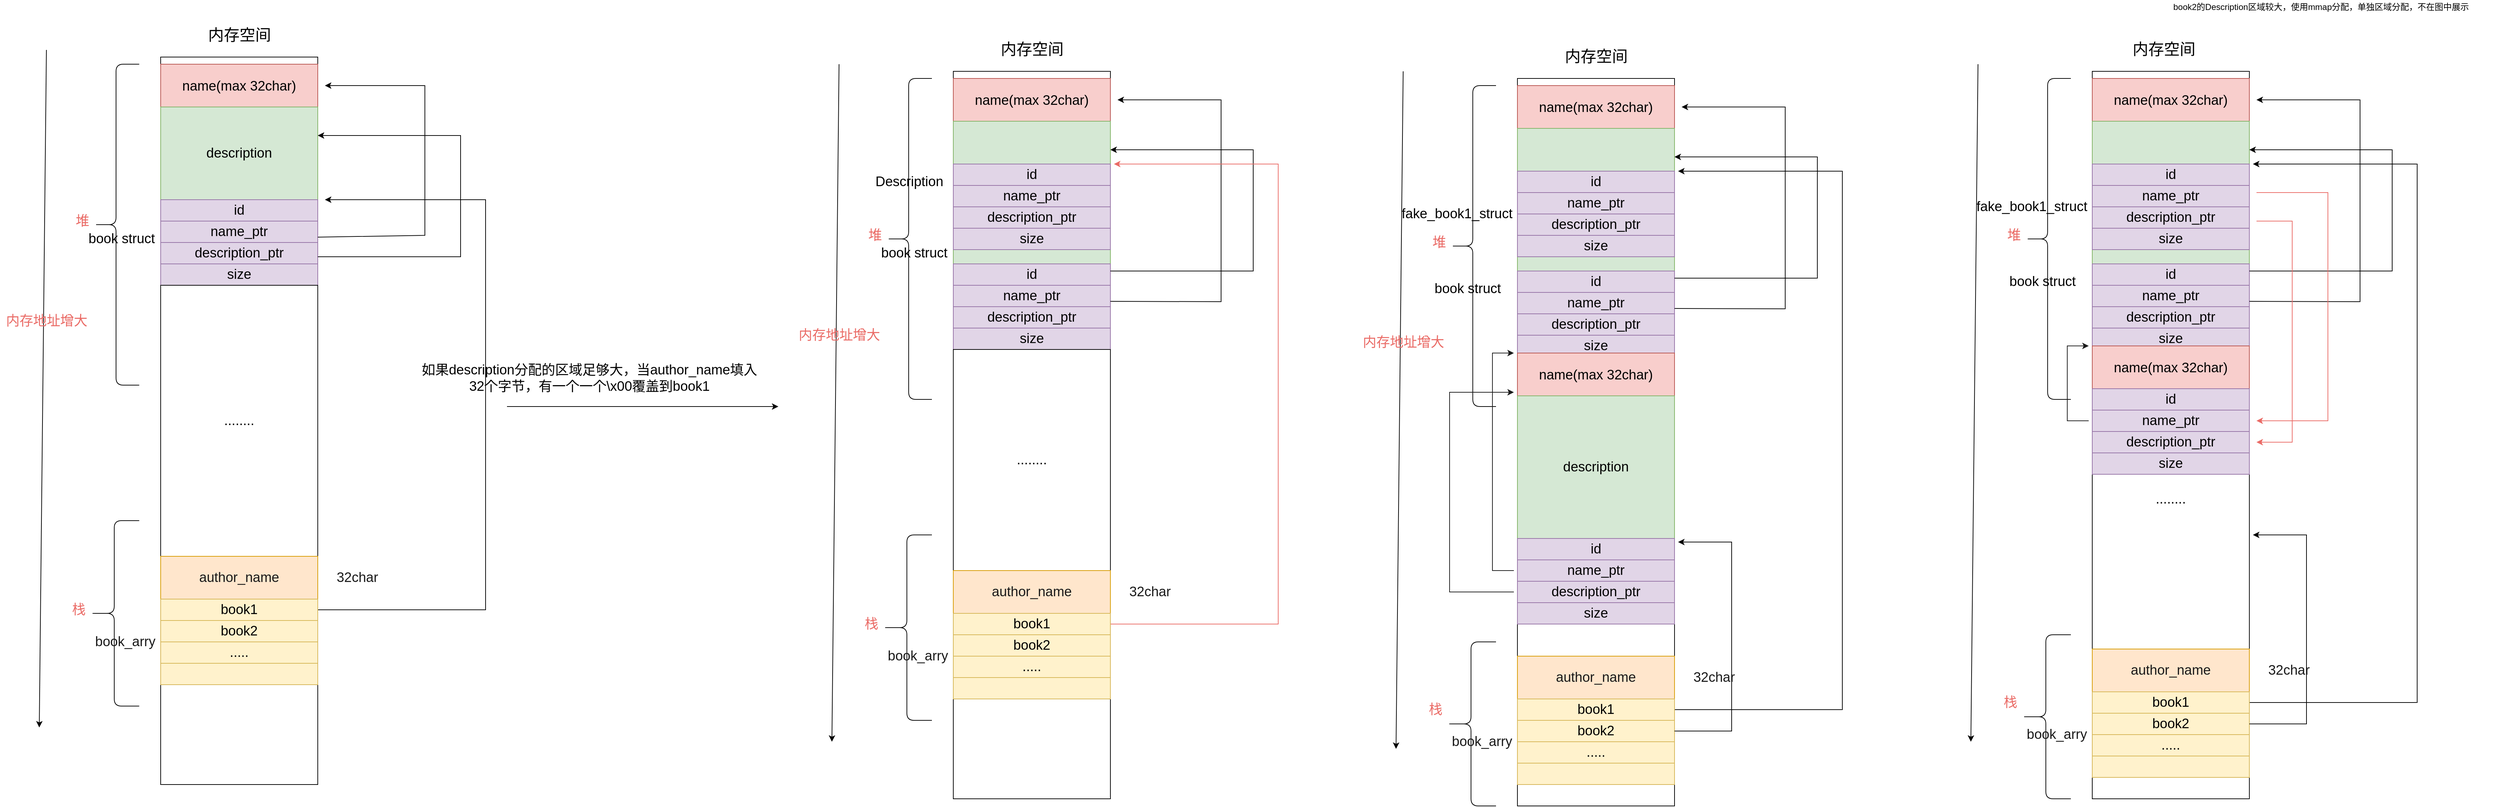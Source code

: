 <mxfile version="15.9.6" type="device"><diagram id="DJ9Zv-IFyZWC9lVkHbTG" name="Page-1"><mxGraphModel dx="2062" dy="1122" grid="1" gridSize="10" guides="1" tooltips="1" connect="1" arrows="1" fold="1" page="1" pageScale="1" pageWidth="3300" pageHeight="4681" math="0" shadow="0"><root><mxCell id="0"/><mxCell id="1" parent="0"/><mxCell id="adQQchn1k3sO_PZiNmqy-1" value="" style="rounded=0;whiteSpace=wrap;html=1;" vertex="1" parent="1"><mxGeometry x="665" y="460" width="220" height="1020" as="geometry"/></mxCell><mxCell id="adQQchn1k3sO_PZiNmqy-2" value="&lt;span style=&quot;font-size: 22px&quot;&gt;内存空间&lt;/span&gt;" style="text;html=1;align=center;verticalAlign=middle;resizable=0;points=[];autosize=1;strokeColor=none;fillColor=none;" vertex="1" parent="1"><mxGeometry x="725" y="420" width="100" height="20" as="geometry"/></mxCell><mxCell id="adQQchn1k3sO_PZiNmqy-3" value="&lt;font style=&quot;font-size: 19px&quot;&gt;name(max 32char)&lt;/font&gt;" style="rounded=0;whiteSpace=wrap;html=1;fontSize=22;fillColor=#f8cecc;strokeColor=#b85450;" vertex="1" parent="1"><mxGeometry x="665" y="470" width="220" height="60" as="geometry"/></mxCell><mxCell id="adQQchn1k3sO_PZiNmqy-4" value="description" style="rounded=0;whiteSpace=wrap;html=1;fontSize=19;fillColor=#d5e8d4;strokeColor=#82b366;" vertex="1" parent="1"><mxGeometry x="665" y="530" width="220" height="130" as="geometry"/></mxCell><mxCell id="adQQchn1k3sO_PZiNmqy-5" value="" style="rounded=0;whiteSpace=wrap;html=1;fontSize=19;fillColor=#e1d5e7;strokeColor=#9673a6;" vertex="1" parent="1"><mxGeometry x="665" y="660" width="220" height="120" as="geometry"/></mxCell><mxCell id="adQQchn1k3sO_PZiNmqy-6" value="book struct" style="text;html=1;align=center;verticalAlign=middle;resizable=0;points=[];autosize=1;strokeColor=none;fillColor=none;fontSize=19;" vertex="1" parent="1"><mxGeometry x="555" y="700" width="110" height="30" as="geometry"/></mxCell><mxCell id="adQQchn1k3sO_PZiNmqy-7" value="id" style="rounded=0;whiteSpace=wrap;html=1;fontSize=19;fillColor=#e1d5e7;strokeColor=#9673a6;" vertex="1" parent="1"><mxGeometry x="665" y="660" width="220" height="30" as="geometry"/></mxCell><mxCell id="adQQchn1k3sO_PZiNmqy-8" value="name_ptr" style="rounded=0;whiteSpace=wrap;html=1;fontSize=19;fillColor=#e1d5e7;strokeColor=#9673a6;" vertex="1" parent="1"><mxGeometry x="665" y="690" width="220" height="30" as="geometry"/></mxCell><mxCell id="adQQchn1k3sO_PZiNmqy-9" value="description_ptr" style="rounded=0;whiteSpace=wrap;html=1;fontSize=19;fillColor=#e1d5e7;strokeColor=#9673a6;" vertex="1" parent="1"><mxGeometry x="665" y="720" width="220" height="30" as="geometry"/></mxCell><mxCell id="adQQchn1k3sO_PZiNmqy-10" value="size" style="rounded=0;whiteSpace=wrap;html=1;fontSize=19;fillColor=#e1d5e7;strokeColor=#9673a6;" vertex="1" parent="1"><mxGeometry x="665" y="750" width="220" height="30" as="geometry"/></mxCell><mxCell id="adQQchn1k3sO_PZiNmqy-11" value="" style="endArrow=classic;html=1;rounded=0;fontSize=19;exitX=1;exitY=0.75;exitDx=0;exitDy=0;" edge="1" parent="1" source="adQQchn1k3sO_PZiNmqy-8"><mxGeometry width="50" height="50" relative="1" as="geometry"><mxPoint x="905" y="710" as="sourcePoint"/><mxPoint x="895" y="500" as="targetPoint"/><Array as="points"><mxPoint x="1035" y="710"/><mxPoint x="1035" y="500"/></Array></mxGeometry></mxCell><mxCell id="adQQchn1k3sO_PZiNmqy-12" value="" style="endArrow=classic;html=1;rounded=0;fontSize=19;" edge="1" parent="1"><mxGeometry width="50" height="50" relative="1" as="geometry"><mxPoint x="885" y="740" as="sourcePoint"/><mxPoint x="885" y="570" as="targetPoint"/><Array as="points"><mxPoint x="1085" y="740"/><mxPoint x="1085" y="570"/></Array></mxGeometry></mxCell><mxCell id="adQQchn1k3sO_PZiNmqy-13" value="........" style="rounded=0;whiteSpace=wrap;html=1;fontSize=19;direction=west;" vertex="1" parent="1"><mxGeometry x="665" y="780" width="220" height="380" as="geometry"/></mxCell><mxCell id="adQQchn1k3sO_PZiNmqy-14" value="" style="endArrow=classic;html=1;rounded=0;fontSize=19;fontColor=#CCFFCC;" edge="1" parent="1"><mxGeometry width="50" height="50" relative="1" as="geometry"><mxPoint x="505" y="450" as="sourcePoint"/><mxPoint x="495" y="1400" as="targetPoint"/></mxGeometry></mxCell><mxCell id="adQQchn1k3sO_PZiNmqy-15" value="内存地址增大" style="text;html=1;align=center;verticalAlign=middle;resizable=0;points=[];autosize=1;strokeColor=none;fillColor=none;fontSize=19;fontColor=#EA6B66;" vertex="1" parent="1"><mxGeometry x="440" y="815" width="130" height="30" as="geometry"/></mxCell><mxCell id="adQQchn1k3sO_PZiNmqy-16" value="" style="shape=curlyBracket;whiteSpace=wrap;html=1;rounded=1;fontSize=19;fontColor=#CCFFCC;" vertex="1" parent="1"><mxGeometry x="570" y="470" width="65" height="450" as="geometry"/></mxCell><mxCell id="adQQchn1k3sO_PZiNmqy-17" value="&lt;font color=&quot;#ea6b66&quot;&gt;堆&lt;/font&gt;" style="text;html=1;align=center;verticalAlign=middle;resizable=0;points=[];autosize=1;strokeColor=none;fillColor=none;fontSize=19;fontColor=#1A1A1A;" vertex="1" parent="1"><mxGeometry x="540" y="675" width="30" height="30" as="geometry"/></mxCell><mxCell id="adQQchn1k3sO_PZiNmqy-18" value="&lt;font color=&quot;#1a1a1a&quot;&gt;author_name&lt;/font&gt;" style="rounded=0;whiteSpace=wrap;html=1;fontSize=19;fillColor=#ffe6cc;strokeColor=#d79b00;" vertex="1" parent="1"><mxGeometry x="665" y="1160" width="220" height="60" as="geometry"/></mxCell><mxCell id="adQQchn1k3sO_PZiNmqy-19" value="32char" style="text;html=1;align=center;verticalAlign=middle;resizable=0;points=[];autosize=1;strokeColor=none;fillColor=none;fontSize=19;fontColor=#1A1A1A;" vertex="1" parent="1"><mxGeometry x="905" y="1175" width="70" height="30" as="geometry"/></mxCell><mxCell id="adQQchn1k3sO_PZiNmqy-20" value="" style="rounded=0;whiteSpace=wrap;html=1;fontSize=19;fillColor=#fff2cc;strokeColor=#d6b656;" vertex="1" parent="1"><mxGeometry x="665" y="1220" width="220" height="120" as="geometry"/></mxCell><mxCell id="adQQchn1k3sO_PZiNmqy-21" value="" style="edgeStyle=orthogonalEdgeStyle;rounded=0;orthogonalLoop=1;jettySize=auto;html=1;fontSize=19;fontColor=#1A1A1A;" edge="1" parent="1" source="adQQchn1k3sO_PZiNmqy-22"><mxGeometry relative="1" as="geometry"><mxPoint x="895" y="660" as="targetPoint"/><Array as="points"><mxPoint x="1120" y="1235"/><mxPoint x="1120" y="660"/></Array></mxGeometry></mxCell><mxCell id="adQQchn1k3sO_PZiNmqy-22" value="book1" style="rounded=0;whiteSpace=wrap;html=1;fontSize=19;fillColor=#fff2cc;strokeColor=#d6b656;" vertex="1" parent="1"><mxGeometry x="665" y="1220" width="220" height="30" as="geometry"/></mxCell><mxCell id="adQQchn1k3sO_PZiNmqy-23" value="book2" style="rounded=0;whiteSpace=wrap;html=1;fontSize=19;fillColor=#fff2cc;strokeColor=#d6b656;" vertex="1" parent="1"><mxGeometry x="665" y="1250" width="220" height="30" as="geometry"/></mxCell><mxCell id="adQQchn1k3sO_PZiNmqy-24" value="....." style="rounded=0;whiteSpace=wrap;html=1;fontSize=19;fillColor=#fff2cc;strokeColor=#d6b656;" vertex="1" parent="1"><mxGeometry x="665" y="1280" width="220" height="30" as="geometry"/></mxCell><mxCell id="adQQchn1k3sO_PZiNmqy-25" value="" style="shape=curlyBracket;whiteSpace=wrap;html=1;rounded=1;fontSize=19;fontColor=#1A1A1A;" vertex="1" parent="1"><mxGeometry x="565" y="1110" width="70" height="260" as="geometry"/></mxCell><mxCell id="adQQchn1k3sO_PZiNmqy-26" value="&lt;font color=&quot;#ea6b66&quot;&gt;栈&lt;/font&gt;" style="text;html=1;align=center;verticalAlign=middle;resizable=0;points=[];autosize=1;strokeColor=none;fillColor=none;fontSize=19;fontColor=#1A1A1A;" vertex="1" parent="1"><mxGeometry x="535" y="1220" width="30" height="30" as="geometry"/></mxCell><mxCell id="adQQchn1k3sO_PZiNmqy-27" value="book_arry" style="text;html=1;align=center;verticalAlign=middle;resizable=0;points=[];autosize=1;strokeColor=none;fillColor=none;fontSize=19;fontColor=#1A1A1A;" vertex="1" parent="1"><mxGeometry x="565" y="1265" width="100" height="30" as="geometry"/></mxCell><mxCell id="adQQchn1k3sO_PZiNmqy-28" value="" style="endArrow=classic;html=1;rounded=0;" edge="1" parent="1"><mxGeometry width="50" height="50" relative="1" as="geometry"><mxPoint x="1150" y="950" as="sourcePoint"/><mxPoint x="1530" y="950" as="targetPoint"/></mxGeometry></mxCell><mxCell id="adQQchn1k3sO_PZiNmqy-29" value="&lt;font style=&quot;font-size: 19px&quot;&gt;如果description分配的区域足够大，当author_name填入&lt;br&gt;32个字节，有一个一个\x00覆盖到book1&lt;/font&gt;" style="text;html=1;align=center;verticalAlign=middle;resizable=0;points=[];autosize=1;strokeColor=none;fillColor=none;" vertex="1" parent="1"><mxGeometry x="1020" y="890" width="490" height="40" as="geometry"/></mxCell><mxCell id="adQQchn1k3sO_PZiNmqy-30" value="" style="rounded=0;whiteSpace=wrap;html=1;" vertex="1" parent="1"><mxGeometry x="1775" y="480" width="220" height="1020" as="geometry"/></mxCell><mxCell id="adQQchn1k3sO_PZiNmqy-31" value="&lt;span style=&quot;font-size: 22px&quot;&gt;内存空间&lt;/span&gt;" style="text;html=1;align=center;verticalAlign=middle;resizable=0;points=[];autosize=1;strokeColor=none;fillColor=none;" vertex="1" parent="1"><mxGeometry x="1835" y="440" width="100" height="20" as="geometry"/></mxCell><mxCell id="adQQchn1k3sO_PZiNmqy-32" value="&lt;font style=&quot;font-size: 19px&quot;&gt;name(max 32char)&lt;/font&gt;" style="rounded=0;whiteSpace=wrap;html=1;fontSize=22;fillColor=#f8cecc;strokeColor=#b85450;" vertex="1" parent="1"><mxGeometry x="1775" y="490" width="220" height="60" as="geometry"/></mxCell><mxCell id="adQQchn1k3sO_PZiNmqy-33" value="description" style="rounded=0;whiteSpace=wrap;html=1;fontSize=19;fillColor=#d5e8d4;strokeColor=#82b366;" vertex="1" parent="1"><mxGeometry x="1775" y="550" width="220" height="200" as="geometry"/></mxCell><mxCell id="adQQchn1k3sO_PZiNmqy-34" value="" style="rounded=0;whiteSpace=wrap;html=1;fontSize=19;fillColor=#e1d5e7;strokeColor=#9673a6;" vertex="1" parent="1"><mxGeometry x="1775" y="750" width="220" height="120" as="geometry"/></mxCell><mxCell id="adQQchn1k3sO_PZiNmqy-35" value="book struct" style="text;html=1;align=center;verticalAlign=middle;resizable=0;points=[];autosize=1;strokeColor=none;fillColor=none;fontSize=19;" vertex="1" parent="1"><mxGeometry x="1665" y="720" width="110" height="30" as="geometry"/></mxCell><mxCell id="adQQchn1k3sO_PZiNmqy-36" value="id" style="rounded=0;whiteSpace=wrap;html=1;fontSize=19;fillColor=#e1d5e7;strokeColor=#9673a6;" vertex="1" parent="1"><mxGeometry x="1775" y="750" width="220" height="30" as="geometry"/></mxCell><mxCell id="adQQchn1k3sO_PZiNmqy-37" value="name_ptr" style="rounded=0;whiteSpace=wrap;html=1;fontSize=19;fillColor=#e1d5e7;strokeColor=#9673a6;" vertex="1" parent="1"><mxGeometry x="1775" y="780" width="220" height="30" as="geometry"/></mxCell><mxCell id="adQQchn1k3sO_PZiNmqy-38" value="description_ptr" style="rounded=0;whiteSpace=wrap;html=1;fontSize=19;fillColor=#e1d5e7;strokeColor=#9673a6;" vertex="1" parent="1"><mxGeometry x="1775" y="810" width="220" height="30" as="geometry"/></mxCell><mxCell id="adQQchn1k3sO_PZiNmqy-39" value="size" style="rounded=0;whiteSpace=wrap;html=1;fontSize=19;fillColor=#e1d5e7;strokeColor=#9673a6;" vertex="1" parent="1"><mxGeometry x="1775" y="840" width="220" height="30" as="geometry"/></mxCell><mxCell id="adQQchn1k3sO_PZiNmqy-40" value="" style="endArrow=classic;html=1;rounded=0;fontSize=19;exitX=1;exitY=0.75;exitDx=0;exitDy=0;" edge="1" parent="1" source="adQQchn1k3sO_PZiNmqy-37"><mxGeometry width="50" height="50" relative="1" as="geometry"><mxPoint x="2015" y="730" as="sourcePoint"/><mxPoint x="2005" y="520" as="targetPoint"/><Array as="points"><mxPoint x="2150" y="803"/><mxPoint x="2150" y="530"/><mxPoint x="2150" y="520"/></Array></mxGeometry></mxCell><mxCell id="adQQchn1k3sO_PZiNmqy-41" value="" style="endArrow=classic;html=1;rounded=0;fontSize=19;" edge="1" parent="1"><mxGeometry width="50" height="50" relative="1" as="geometry"><mxPoint x="1995" y="760" as="sourcePoint"/><mxPoint x="1995" y="590" as="targetPoint"/><Array as="points"><mxPoint x="2195" y="760"/><mxPoint x="2195" y="590"/></Array></mxGeometry></mxCell><mxCell id="adQQchn1k3sO_PZiNmqy-42" value="........" style="rounded=0;whiteSpace=wrap;html=1;fontSize=19;direction=west;" vertex="1" parent="1"><mxGeometry x="1775" y="870" width="220" height="310" as="geometry"/></mxCell><mxCell id="adQQchn1k3sO_PZiNmqy-43" value="" style="endArrow=classic;html=1;rounded=0;fontSize=19;fontColor=#CCFFCC;" edge="1" parent="1"><mxGeometry width="50" height="50" relative="1" as="geometry"><mxPoint x="1615" y="470" as="sourcePoint"/><mxPoint x="1605" y="1420" as="targetPoint"/></mxGeometry></mxCell><mxCell id="adQQchn1k3sO_PZiNmqy-44" value="内存地址增大" style="text;html=1;align=center;verticalAlign=middle;resizable=0;points=[];autosize=1;strokeColor=none;fillColor=none;fontSize=19;fontColor=#EA6B66;" vertex="1" parent="1"><mxGeometry x="1550" y="835" width="130" height="30" as="geometry"/></mxCell><mxCell id="adQQchn1k3sO_PZiNmqy-45" value="" style="shape=curlyBracket;whiteSpace=wrap;html=1;rounded=1;fontSize=19;fontColor=#CCFFCC;" vertex="1" parent="1"><mxGeometry x="1680" y="490" width="65" height="450" as="geometry"/></mxCell><mxCell id="adQQchn1k3sO_PZiNmqy-46" value="&lt;font color=&quot;#ea6b66&quot;&gt;堆&lt;/font&gt;" style="text;html=1;align=center;verticalAlign=middle;resizable=0;points=[];autosize=1;strokeColor=none;fillColor=none;fontSize=19;fontColor=#1A1A1A;" vertex="1" parent="1"><mxGeometry x="1650" y="695" width="30" height="30" as="geometry"/></mxCell><mxCell id="adQQchn1k3sO_PZiNmqy-47" value="&lt;font color=&quot;#1a1a1a&quot;&gt;author_name&lt;/font&gt;" style="rounded=0;whiteSpace=wrap;html=1;fontSize=19;fillColor=#ffe6cc;strokeColor=#d79b00;" vertex="1" parent="1"><mxGeometry x="1775" y="1180" width="220" height="60" as="geometry"/></mxCell><mxCell id="adQQchn1k3sO_PZiNmqy-48" value="32char" style="text;html=1;align=center;verticalAlign=middle;resizable=0;points=[];autosize=1;strokeColor=none;fillColor=none;fontSize=19;fontColor=#1A1A1A;" vertex="1" parent="1"><mxGeometry x="2015" y="1195" width="70" height="30" as="geometry"/></mxCell><mxCell id="adQQchn1k3sO_PZiNmqy-49" value="" style="rounded=0;whiteSpace=wrap;html=1;fontSize=19;fillColor=#fff2cc;strokeColor=#d6b656;" vertex="1" parent="1"><mxGeometry x="1775" y="1240" width="220" height="120" as="geometry"/></mxCell><mxCell id="adQQchn1k3sO_PZiNmqy-50" value="" style="edgeStyle=orthogonalEdgeStyle;rounded=0;orthogonalLoop=1;jettySize=auto;html=1;fontSize=19;fontColor=#1A1A1A;strokeColor=#EA6B66;" edge="1" parent="1" source="adQQchn1k3sO_PZiNmqy-51"><mxGeometry relative="1" as="geometry"><mxPoint x="2000" y="610" as="targetPoint"/><Array as="points"><mxPoint x="2230" y="1255"/><mxPoint x="2230" y="610"/><mxPoint x="2005" y="610"/></Array></mxGeometry></mxCell><mxCell id="adQQchn1k3sO_PZiNmqy-51" value="book1" style="rounded=0;whiteSpace=wrap;html=1;fontSize=19;fillColor=#fff2cc;strokeColor=#d6b656;" vertex="1" parent="1"><mxGeometry x="1775" y="1240" width="220" height="30" as="geometry"/></mxCell><mxCell id="adQQchn1k3sO_PZiNmqy-52" value="book2" style="rounded=0;whiteSpace=wrap;html=1;fontSize=19;fillColor=#fff2cc;strokeColor=#d6b656;" vertex="1" parent="1"><mxGeometry x="1775" y="1270" width="220" height="30" as="geometry"/></mxCell><mxCell id="adQQchn1k3sO_PZiNmqy-53" value="....." style="rounded=0;whiteSpace=wrap;html=1;fontSize=19;fillColor=#fff2cc;strokeColor=#d6b656;" vertex="1" parent="1"><mxGeometry x="1775" y="1300" width="220" height="30" as="geometry"/></mxCell><mxCell id="adQQchn1k3sO_PZiNmqy-54" value="" style="shape=curlyBracket;whiteSpace=wrap;html=1;rounded=1;fontSize=19;fontColor=#1A1A1A;" vertex="1" parent="1"><mxGeometry x="1675" y="1130" width="70" height="260" as="geometry"/></mxCell><mxCell id="adQQchn1k3sO_PZiNmqy-55" value="&lt;font color=&quot;#ea6b66&quot;&gt;栈&lt;/font&gt;" style="text;html=1;align=center;verticalAlign=middle;resizable=0;points=[];autosize=1;strokeColor=none;fillColor=none;fontSize=19;fontColor=#1A1A1A;" vertex="1" parent="1"><mxGeometry x="1645" y="1240" width="30" height="30" as="geometry"/></mxCell><mxCell id="adQQchn1k3sO_PZiNmqy-56" value="book_arry" style="text;html=1;align=center;verticalAlign=middle;resizable=0;points=[];autosize=1;strokeColor=none;fillColor=none;fontSize=19;fontColor=#1A1A1A;" vertex="1" parent="1"><mxGeometry x="1675" y="1285" width="100" height="30" as="geometry"/></mxCell><mxCell id="adQQchn1k3sO_PZiNmqy-57" value="Description" style="text;html=1;align=center;verticalAlign=middle;resizable=0;points=[];autosize=1;strokeColor=none;fillColor=none;fontSize=19;" vertex="1" parent="1"><mxGeometry x="1657.5" y="620" width="110" height="30" as="geometry"/></mxCell><mxCell id="adQQchn1k3sO_PZiNmqy-58" value="id" style="rounded=0;whiteSpace=wrap;html=1;fontSize=19;fillColor=#e1d5e7;strokeColor=#9673a6;" vertex="1" parent="1"><mxGeometry x="1775" y="610" width="220" height="30" as="geometry"/></mxCell><mxCell id="adQQchn1k3sO_PZiNmqy-59" value="name_ptr" style="rounded=0;whiteSpace=wrap;html=1;fontSize=19;fillColor=#e1d5e7;strokeColor=#9673a6;" vertex="1" parent="1"><mxGeometry x="1775" y="640" width="220" height="30" as="geometry"/></mxCell><mxCell id="adQQchn1k3sO_PZiNmqy-60" value="description_ptr" style="rounded=0;whiteSpace=wrap;html=1;fontSize=19;fillColor=#e1d5e7;strokeColor=#9673a6;" vertex="1" parent="1"><mxGeometry x="1775" y="670" width="220" height="30" as="geometry"/></mxCell><mxCell id="adQQchn1k3sO_PZiNmqy-61" value="size" style="rounded=0;whiteSpace=wrap;html=1;fontSize=19;fillColor=#e1d5e7;strokeColor=#9673a6;" vertex="1" parent="1"><mxGeometry x="1775" y="700" width="220" height="30" as="geometry"/></mxCell><mxCell id="adQQchn1k3sO_PZiNmqy-62" value="" style="rounded=0;whiteSpace=wrap;html=1;" vertex="1" parent="1"><mxGeometry x="2565" y="490" width="220" height="1020" as="geometry"/></mxCell><mxCell id="adQQchn1k3sO_PZiNmqy-63" value="&lt;span style=&quot;font-size: 22px&quot;&gt;内存空间&lt;/span&gt;" style="text;html=1;align=center;verticalAlign=middle;resizable=0;points=[];autosize=1;strokeColor=none;fillColor=none;" vertex="1" parent="1"><mxGeometry x="2625" y="450" width="100" height="20" as="geometry"/></mxCell><mxCell id="adQQchn1k3sO_PZiNmqy-64" value="&lt;font style=&quot;font-size: 19px&quot;&gt;name(max 32char)&lt;/font&gt;" style="rounded=0;whiteSpace=wrap;html=1;fontSize=22;fillColor=#f8cecc;strokeColor=#b85450;" vertex="1" parent="1"><mxGeometry x="2565" y="500" width="220" height="60" as="geometry"/></mxCell><mxCell id="adQQchn1k3sO_PZiNmqy-65" value="description" style="rounded=0;whiteSpace=wrap;html=1;fontSize=19;fillColor=#d5e8d4;strokeColor=#82b366;" vertex="1" parent="1"><mxGeometry x="2565" y="560" width="220" height="200" as="geometry"/></mxCell><mxCell id="adQQchn1k3sO_PZiNmqy-66" value="" style="rounded=0;whiteSpace=wrap;html=1;fontSize=19;fillColor=#e1d5e7;strokeColor=#9673a6;" vertex="1" parent="1"><mxGeometry x="2565" y="760" width="220" height="120" as="geometry"/></mxCell><mxCell id="adQQchn1k3sO_PZiNmqy-67" value="book struct" style="text;html=1;align=center;verticalAlign=middle;resizable=0;points=[];autosize=1;strokeColor=none;fillColor=none;fontSize=19;" vertex="1" parent="1"><mxGeometry x="2440" y="770" width="110" height="30" as="geometry"/></mxCell><mxCell id="adQQchn1k3sO_PZiNmqy-68" value="id" style="rounded=0;whiteSpace=wrap;html=1;fontSize=19;fillColor=#e1d5e7;strokeColor=#9673a6;" vertex="1" parent="1"><mxGeometry x="2565" y="760" width="220" height="30" as="geometry"/></mxCell><mxCell id="adQQchn1k3sO_PZiNmqy-69" value="name_ptr" style="rounded=0;whiteSpace=wrap;html=1;fontSize=19;fillColor=#e1d5e7;strokeColor=#9673a6;" vertex="1" parent="1"><mxGeometry x="2565" y="790" width="220" height="30" as="geometry"/></mxCell><mxCell id="adQQchn1k3sO_PZiNmqy-70" value="description_ptr" style="rounded=0;whiteSpace=wrap;html=1;fontSize=19;fillColor=#e1d5e7;strokeColor=#9673a6;" vertex="1" parent="1"><mxGeometry x="2565" y="820" width="220" height="30" as="geometry"/></mxCell><mxCell id="adQQchn1k3sO_PZiNmqy-71" value="size" style="rounded=0;whiteSpace=wrap;html=1;fontSize=19;fillColor=#e1d5e7;strokeColor=#9673a6;" vertex="1" parent="1"><mxGeometry x="2565" y="850" width="220" height="30" as="geometry"/></mxCell><mxCell id="adQQchn1k3sO_PZiNmqy-72" value="" style="endArrow=classic;html=1;rounded=0;fontSize=19;exitX=1;exitY=0.75;exitDx=0;exitDy=0;" edge="1" parent="1" source="adQQchn1k3sO_PZiNmqy-69"><mxGeometry width="50" height="50" relative="1" as="geometry"><mxPoint x="2805" y="740" as="sourcePoint"/><mxPoint x="2795" y="530" as="targetPoint"/><Array as="points"><mxPoint x="2940" y="813"/><mxPoint x="2940" y="540"/><mxPoint x="2940" y="530"/></Array></mxGeometry></mxCell><mxCell id="adQQchn1k3sO_PZiNmqy-73" value="" style="endArrow=classic;html=1;rounded=0;fontSize=19;" edge="1" parent="1"><mxGeometry width="50" height="50" relative="1" as="geometry"><mxPoint x="2785" y="770" as="sourcePoint"/><mxPoint x="2785" y="600" as="targetPoint"/><Array as="points"><mxPoint x="2985" y="770"/><mxPoint x="2985" y="600"/></Array></mxGeometry></mxCell><mxCell id="adQQchn1k3sO_PZiNmqy-74" value="........" style="rounded=0;whiteSpace=wrap;html=1;fontSize=19;direction=west;" vertex="1" parent="1"><mxGeometry x="2565" y="880" width="220" height="420" as="geometry"/></mxCell><mxCell id="adQQchn1k3sO_PZiNmqy-75" value="" style="endArrow=classic;html=1;rounded=0;fontSize=19;fontColor=#CCFFCC;" edge="1" parent="1"><mxGeometry width="50" height="50" relative="1" as="geometry"><mxPoint x="2405" y="480" as="sourcePoint"/><mxPoint x="2395" y="1430" as="targetPoint"/></mxGeometry></mxCell><mxCell id="adQQchn1k3sO_PZiNmqy-76" value="内存地址增大" style="text;html=1;align=center;verticalAlign=middle;resizable=0;points=[];autosize=1;strokeColor=none;fillColor=none;fontSize=19;fontColor=#EA6B66;" vertex="1" parent="1"><mxGeometry x="2340" y="845" width="130" height="30" as="geometry"/></mxCell><mxCell id="adQQchn1k3sO_PZiNmqy-77" value="" style="shape=curlyBracket;whiteSpace=wrap;html=1;rounded=1;fontSize=19;fontColor=#CCFFCC;" vertex="1" parent="1"><mxGeometry x="2470" y="500" width="65" height="450" as="geometry"/></mxCell><mxCell id="adQQchn1k3sO_PZiNmqy-78" value="&lt;font color=&quot;#ea6b66&quot;&gt;堆&lt;/font&gt;" style="text;html=1;align=center;verticalAlign=middle;resizable=0;points=[];autosize=1;strokeColor=none;fillColor=none;fontSize=19;fontColor=#1A1A1A;" vertex="1" parent="1"><mxGeometry x="2440" y="705" width="30" height="30" as="geometry"/></mxCell><mxCell id="adQQchn1k3sO_PZiNmqy-79" value="&lt;font color=&quot;#1a1a1a&quot;&gt;author_name&lt;/font&gt;" style="rounded=0;whiteSpace=wrap;html=1;fontSize=19;fillColor=#ffe6cc;strokeColor=#d79b00;" vertex="1" parent="1"><mxGeometry x="2565" y="1300" width="220" height="60" as="geometry"/></mxCell><mxCell id="adQQchn1k3sO_PZiNmqy-80" value="32char" style="text;html=1;align=center;verticalAlign=middle;resizable=0;points=[];autosize=1;strokeColor=none;fillColor=none;fontSize=19;fontColor=#1A1A1A;" vertex="1" parent="1"><mxGeometry x="2805" y="1315" width="70" height="30" as="geometry"/></mxCell><mxCell id="adQQchn1k3sO_PZiNmqy-81" value="" style="rounded=0;whiteSpace=wrap;html=1;fontSize=19;fillColor=#fff2cc;strokeColor=#d6b656;" vertex="1" parent="1"><mxGeometry x="2565" y="1360" width="220" height="120" as="geometry"/></mxCell><mxCell id="adQQchn1k3sO_PZiNmqy-82" value="" style="edgeStyle=orthogonalEdgeStyle;rounded=0;orthogonalLoop=1;jettySize=auto;html=1;fontSize=19;fontColor=#1A1A1A;" edge="1" parent="1" source="adQQchn1k3sO_PZiNmqy-83"><mxGeometry relative="1" as="geometry"><mxPoint x="2790" y="620" as="targetPoint"/><Array as="points"><mxPoint x="3020" y="1265"/><mxPoint x="3020" y="620"/><mxPoint x="2795" y="620"/></Array></mxGeometry></mxCell><mxCell id="adQQchn1k3sO_PZiNmqy-83" value="book1" style="rounded=0;whiteSpace=wrap;html=1;fontSize=19;fillColor=#fff2cc;strokeColor=#d6b656;" vertex="1" parent="1"><mxGeometry x="2565" y="1360" width="220" height="30" as="geometry"/></mxCell><mxCell id="adQQchn1k3sO_PZiNmqy-84" value="book2" style="rounded=0;whiteSpace=wrap;html=1;fontSize=19;fillColor=#fff2cc;strokeColor=#d6b656;" vertex="1" parent="1"><mxGeometry x="2565" y="1390" width="220" height="30" as="geometry"/></mxCell><mxCell id="adQQchn1k3sO_PZiNmqy-85" value="....." style="rounded=0;whiteSpace=wrap;html=1;fontSize=19;fillColor=#fff2cc;strokeColor=#d6b656;" vertex="1" parent="1"><mxGeometry x="2565" y="1420" width="220" height="30" as="geometry"/></mxCell><mxCell id="adQQchn1k3sO_PZiNmqy-86" value="" style="shape=curlyBracket;whiteSpace=wrap;html=1;rounded=1;fontSize=19;fontColor=#1A1A1A;" vertex="1" parent="1"><mxGeometry x="2465" y="1280" width="70" height="230" as="geometry"/></mxCell><mxCell id="adQQchn1k3sO_PZiNmqy-87" value="&lt;font color=&quot;#ea6b66&quot;&gt;栈&lt;/font&gt;" style="text;html=1;align=center;verticalAlign=middle;resizable=0;points=[];autosize=1;strokeColor=none;fillColor=none;fontSize=19;fontColor=#1A1A1A;" vertex="1" parent="1"><mxGeometry x="2435" y="1360" width="30" height="30" as="geometry"/></mxCell><mxCell id="adQQchn1k3sO_PZiNmqy-88" value="book_arry" style="text;html=1;align=center;verticalAlign=middle;resizable=0;points=[];autosize=1;strokeColor=none;fillColor=none;fontSize=19;fontColor=#1A1A1A;" vertex="1" parent="1"><mxGeometry x="2465" y="1405" width="100" height="30" as="geometry"/></mxCell><mxCell id="adQQchn1k3sO_PZiNmqy-89" value="fake_book1_struct" style="text;html=1;align=center;verticalAlign=middle;resizable=0;points=[];autosize=1;strokeColor=none;fillColor=none;fontSize=19;" vertex="1" parent="1"><mxGeometry x="2395" y="665" width="170" height="30" as="geometry"/></mxCell><mxCell id="adQQchn1k3sO_PZiNmqy-90" value="id" style="rounded=0;whiteSpace=wrap;html=1;fontSize=19;fillColor=#e1d5e7;strokeColor=#9673a6;" vertex="1" parent="1"><mxGeometry x="2565" y="620" width="220" height="30" as="geometry"/></mxCell><mxCell id="adQQchn1k3sO_PZiNmqy-91" value="name_ptr" style="rounded=0;whiteSpace=wrap;html=1;fontSize=19;fillColor=#e1d5e7;strokeColor=#9673a6;" vertex="1" parent="1"><mxGeometry x="2565" y="650" width="220" height="30" as="geometry"/></mxCell><mxCell id="adQQchn1k3sO_PZiNmqy-92" value="description_ptr" style="rounded=0;whiteSpace=wrap;html=1;fontSize=19;fillColor=#e1d5e7;strokeColor=#9673a6;" vertex="1" parent="1"><mxGeometry x="2565" y="680" width="220" height="30" as="geometry"/></mxCell><mxCell id="adQQchn1k3sO_PZiNmqy-93" value="size" style="rounded=0;whiteSpace=wrap;html=1;fontSize=19;fillColor=#e1d5e7;strokeColor=#9673a6;" vertex="1" parent="1"><mxGeometry x="2565" y="710" width="220" height="30" as="geometry"/></mxCell><mxCell id="adQQchn1k3sO_PZiNmqy-94" value="&lt;font style=&quot;font-size: 19px&quot;&gt;name(max 32char)&lt;/font&gt;" style="rounded=0;whiteSpace=wrap;html=1;fontSize=22;fillColor=#f8cecc;strokeColor=#b85450;" vertex="1" parent="1"><mxGeometry x="2565" y="875" width="220" height="60" as="geometry"/></mxCell><mxCell id="adQQchn1k3sO_PZiNmqy-95" value="description" style="rounded=0;whiteSpace=wrap;html=1;fontSize=19;fillColor=#d5e8d4;strokeColor=#82b366;" vertex="1" parent="1"><mxGeometry x="2565" y="935" width="220" height="200" as="geometry"/></mxCell><mxCell id="adQQchn1k3sO_PZiNmqy-96" value="" style="rounded=0;whiteSpace=wrap;html=1;fontSize=19;fillColor=#e1d5e7;strokeColor=#9673a6;" vertex="1" parent="1"><mxGeometry x="2565" y="1135" width="220" height="120" as="geometry"/></mxCell><mxCell id="adQQchn1k3sO_PZiNmqy-97" value="id" style="rounded=0;whiteSpace=wrap;html=1;fontSize=19;fillColor=#e1d5e7;strokeColor=#9673a6;" vertex="1" parent="1"><mxGeometry x="2565" y="1135" width="220" height="30" as="geometry"/></mxCell><mxCell id="adQQchn1k3sO_PZiNmqy-98" value="name_ptr" style="rounded=0;whiteSpace=wrap;html=1;fontSize=19;fillColor=#e1d5e7;strokeColor=#9673a6;" vertex="1" parent="1"><mxGeometry x="2565" y="1165" width="220" height="30" as="geometry"/></mxCell><mxCell id="adQQchn1k3sO_PZiNmqy-99" value="description_ptr" style="rounded=0;whiteSpace=wrap;html=1;fontSize=19;fillColor=#e1d5e7;strokeColor=#9673a6;" vertex="1" parent="1"><mxGeometry x="2565" y="1195" width="220" height="30" as="geometry"/></mxCell><mxCell id="adQQchn1k3sO_PZiNmqy-100" value="size" style="rounded=0;whiteSpace=wrap;html=1;fontSize=19;fillColor=#e1d5e7;strokeColor=#9673a6;" vertex="1" parent="1"><mxGeometry x="2565" y="1225" width="220" height="30" as="geometry"/></mxCell><mxCell id="adQQchn1k3sO_PZiNmqy-101" value="" style="endArrow=classic;html=1;rounded=0;fontSize=19;" edge="1" parent="1"><mxGeometry width="50" height="50" relative="1" as="geometry"><mxPoint x="2785" y="1405" as="sourcePoint"/><mxPoint x="2790" y="1140" as="targetPoint"/><Array as="points"><mxPoint x="2865" y="1405"/><mxPoint x="2865" y="1140"/></Array></mxGeometry></mxCell><mxCell id="adQQchn1k3sO_PZiNmqy-102" value="" style="endArrow=classic;html=1;rounded=0;fontSize=19;strokeColor=#1A1A1A;" edge="1" parent="1"><mxGeometry width="50" height="50" relative="1" as="geometry"><mxPoint x="2560" y="1180" as="sourcePoint"/><mxPoint x="2560" y="875" as="targetPoint"/><Array as="points"><mxPoint x="2530" y="1180"/><mxPoint x="2530" y="875"/></Array></mxGeometry></mxCell><mxCell id="adQQchn1k3sO_PZiNmqy-103" value="" style="endArrow=classic;html=1;rounded=0;fontSize=19;strokeColor=#1A1A1A;" edge="1" parent="1"><mxGeometry width="50" height="50" relative="1" as="geometry"><mxPoint x="2560" y="1210" as="sourcePoint"/><mxPoint x="2560" y="930" as="targetPoint"/><Array as="points"><mxPoint x="2470" y="1210"/><mxPoint x="2470" y="930"/></Array></mxGeometry></mxCell><mxCell id="adQQchn1k3sO_PZiNmqy-104" value="" style="rounded=0;whiteSpace=wrap;html=1;" vertex="1" parent="1"><mxGeometry x="3370" y="480" width="220" height="1020" as="geometry"/></mxCell><mxCell id="adQQchn1k3sO_PZiNmqy-105" value="&lt;span style=&quot;font-size: 22px&quot;&gt;内存空间&lt;/span&gt;" style="text;html=1;align=center;verticalAlign=middle;resizable=0;points=[];autosize=1;strokeColor=none;fillColor=none;" vertex="1" parent="1"><mxGeometry x="3420" y="440" width="100" height="20" as="geometry"/></mxCell><mxCell id="adQQchn1k3sO_PZiNmqy-106" value="&lt;font style=&quot;font-size: 19px&quot;&gt;name(max 32char)&lt;/font&gt;" style="rounded=0;whiteSpace=wrap;html=1;fontSize=22;fillColor=#f8cecc;strokeColor=#b85450;" vertex="1" parent="1"><mxGeometry x="3370" y="490" width="220" height="60" as="geometry"/></mxCell><mxCell id="adQQchn1k3sO_PZiNmqy-107" value="description" style="rounded=0;whiteSpace=wrap;html=1;fontSize=19;fillColor=#d5e8d4;strokeColor=#82b366;" vertex="1" parent="1"><mxGeometry x="3370" y="550" width="220" height="200" as="geometry"/></mxCell><mxCell id="adQQchn1k3sO_PZiNmqy-108" value="" style="rounded=0;whiteSpace=wrap;html=1;fontSize=19;fillColor=#e1d5e7;strokeColor=#9673a6;" vertex="1" parent="1"><mxGeometry x="3370" y="750" width="220" height="120" as="geometry"/></mxCell><mxCell id="adQQchn1k3sO_PZiNmqy-109" value="book struct" style="text;html=1;align=center;verticalAlign=middle;resizable=0;points=[];autosize=1;strokeColor=none;fillColor=none;fontSize=19;" vertex="1" parent="1"><mxGeometry x="3245" y="760" width="110" height="30" as="geometry"/></mxCell><mxCell id="adQQchn1k3sO_PZiNmqy-110" value="id" style="rounded=0;whiteSpace=wrap;html=1;fontSize=19;fillColor=#e1d5e7;strokeColor=#9673a6;" vertex="1" parent="1"><mxGeometry x="3370" y="750" width="220" height="30" as="geometry"/></mxCell><mxCell id="adQQchn1k3sO_PZiNmqy-111" value="name_ptr" style="rounded=0;whiteSpace=wrap;html=1;fontSize=19;fillColor=#e1d5e7;strokeColor=#9673a6;" vertex="1" parent="1"><mxGeometry x="3370" y="780" width="220" height="30" as="geometry"/></mxCell><mxCell id="adQQchn1k3sO_PZiNmqy-112" value="description_ptr" style="rounded=0;whiteSpace=wrap;html=1;fontSize=19;fillColor=#e1d5e7;strokeColor=#9673a6;" vertex="1" parent="1"><mxGeometry x="3370" y="810" width="220" height="30" as="geometry"/></mxCell><mxCell id="adQQchn1k3sO_PZiNmqy-113" value="size" style="rounded=0;whiteSpace=wrap;html=1;fontSize=19;fillColor=#e1d5e7;strokeColor=#9673a6;" vertex="1" parent="1"><mxGeometry x="3370" y="840" width="220" height="30" as="geometry"/></mxCell><mxCell id="adQQchn1k3sO_PZiNmqy-114" value="" style="endArrow=classic;html=1;rounded=0;fontSize=19;exitX=1;exitY=0.75;exitDx=0;exitDy=0;" edge="1" parent="1" source="adQQchn1k3sO_PZiNmqy-111"><mxGeometry width="50" height="50" relative="1" as="geometry"><mxPoint x="3610" y="730" as="sourcePoint"/><mxPoint x="3600" y="520" as="targetPoint"/><Array as="points"><mxPoint x="3745" y="803"/><mxPoint x="3745" y="530"/><mxPoint x="3745" y="520"/></Array></mxGeometry></mxCell><mxCell id="adQQchn1k3sO_PZiNmqy-115" value="" style="endArrow=classic;html=1;rounded=0;fontSize=19;" edge="1" parent="1"><mxGeometry width="50" height="50" relative="1" as="geometry"><mxPoint x="3590" y="760" as="sourcePoint"/><mxPoint x="3590" y="590" as="targetPoint"/><Array as="points"><mxPoint x="3790" y="760"/><mxPoint x="3790" y="590"/></Array></mxGeometry></mxCell><mxCell id="adQQchn1k3sO_PZiNmqy-116" value="........" style="rounded=0;whiteSpace=wrap;html=1;fontSize=19;direction=west;" vertex="1" parent="1"><mxGeometry x="3370" y="870" width="220" height="420" as="geometry"/></mxCell><mxCell id="adQQchn1k3sO_PZiNmqy-117" value="" style="endArrow=classic;html=1;rounded=0;fontSize=19;fontColor=#CCFFCC;" edge="1" parent="1"><mxGeometry width="50" height="50" relative="1" as="geometry"><mxPoint x="3210" y="470" as="sourcePoint"/><mxPoint x="3200" y="1420" as="targetPoint"/></mxGeometry></mxCell><mxCell id="adQQchn1k3sO_PZiNmqy-118" value="" style="shape=curlyBracket;whiteSpace=wrap;html=1;rounded=1;fontSize=19;fontColor=#CCFFCC;" vertex="1" parent="1"><mxGeometry x="3275" y="490" width="65" height="450" as="geometry"/></mxCell><mxCell id="adQQchn1k3sO_PZiNmqy-119" value="&lt;font color=&quot;#ea6b66&quot;&gt;堆&lt;/font&gt;" style="text;html=1;align=center;verticalAlign=middle;resizable=0;points=[];autosize=1;strokeColor=none;fillColor=none;fontSize=19;fontColor=#1A1A1A;" vertex="1" parent="1"><mxGeometry x="3245" y="695" width="30" height="30" as="geometry"/></mxCell><mxCell id="adQQchn1k3sO_PZiNmqy-120" value="&lt;font color=&quot;#1a1a1a&quot;&gt;author_name&lt;/font&gt;" style="rounded=0;whiteSpace=wrap;html=1;fontSize=19;fillColor=#ffe6cc;strokeColor=#d79b00;" vertex="1" parent="1"><mxGeometry x="3370" y="1290" width="220" height="60" as="geometry"/></mxCell><mxCell id="adQQchn1k3sO_PZiNmqy-121" value="32char" style="text;html=1;align=center;verticalAlign=middle;resizable=0;points=[];autosize=1;strokeColor=none;fillColor=none;fontSize=19;fontColor=#1A1A1A;" vertex="1" parent="1"><mxGeometry x="3610" y="1305" width="70" height="30" as="geometry"/></mxCell><mxCell id="adQQchn1k3sO_PZiNmqy-122" value="" style="rounded=0;whiteSpace=wrap;html=1;fontSize=19;fillColor=#fff2cc;strokeColor=#d6b656;" vertex="1" parent="1"><mxGeometry x="3370" y="1350" width="220" height="120" as="geometry"/></mxCell><mxCell id="adQQchn1k3sO_PZiNmqy-123" value="" style="edgeStyle=orthogonalEdgeStyle;rounded=0;orthogonalLoop=1;jettySize=auto;html=1;fontSize=19;fontColor=#1A1A1A;" edge="1" parent="1" source="adQQchn1k3sO_PZiNmqy-124"><mxGeometry relative="1" as="geometry"><mxPoint x="3595" y="610" as="targetPoint"/><Array as="points"><mxPoint x="3825" y="1255"/><mxPoint x="3825" y="610"/><mxPoint x="3600" y="610"/></Array></mxGeometry></mxCell><mxCell id="adQQchn1k3sO_PZiNmqy-124" value="book1" style="rounded=0;whiteSpace=wrap;html=1;fontSize=19;fillColor=#fff2cc;strokeColor=#d6b656;" vertex="1" parent="1"><mxGeometry x="3370" y="1350" width="220" height="30" as="geometry"/></mxCell><mxCell id="adQQchn1k3sO_PZiNmqy-125" value="book2" style="rounded=0;whiteSpace=wrap;html=1;fontSize=19;fillColor=#fff2cc;strokeColor=#d6b656;" vertex="1" parent="1"><mxGeometry x="3370" y="1380" width="220" height="30" as="geometry"/></mxCell><mxCell id="adQQchn1k3sO_PZiNmqy-126" value="....." style="rounded=0;whiteSpace=wrap;html=1;fontSize=19;fillColor=#fff2cc;strokeColor=#d6b656;" vertex="1" parent="1"><mxGeometry x="3370" y="1410" width="220" height="30" as="geometry"/></mxCell><mxCell id="adQQchn1k3sO_PZiNmqy-127" value="" style="shape=curlyBracket;whiteSpace=wrap;html=1;rounded=1;fontSize=19;fontColor=#1A1A1A;" vertex="1" parent="1"><mxGeometry x="3270" y="1270" width="70" height="230" as="geometry"/></mxCell><mxCell id="adQQchn1k3sO_PZiNmqy-128" value="&lt;font color=&quot;#ea6b66&quot;&gt;栈&lt;/font&gt;" style="text;html=1;align=center;verticalAlign=middle;resizable=0;points=[];autosize=1;strokeColor=none;fillColor=none;fontSize=19;fontColor=#1A1A1A;" vertex="1" parent="1"><mxGeometry x="3240" y="1350" width="30" height="30" as="geometry"/></mxCell><mxCell id="adQQchn1k3sO_PZiNmqy-129" value="book_arry" style="text;html=1;align=center;verticalAlign=middle;resizable=0;points=[];autosize=1;strokeColor=none;fillColor=none;fontSize=19;fontColor=#1A1A1A;" vertex="1" parent="1"><mxGeometry x="3270" y="1395" width="100" height="30" as="geometry"/></mxCell><mxCell id="adQQchn1k3sO_PZiNmqy-130" value="fake_book1_struct" style="text;html=1;align=center;verticalAlign=middle;resizable=0;points=[];autosize=1;strokeColor=none;fillColor=none;fontSize=19;" vertex="1" parent="1"><mxGeometry x="3200" y="655" width="170" height="30" as="geometry"/></mxCell><mxCell id="adQQchn1k3sO_PZiNmqy-131" value="id" style="rounded=0;whiteSpace=wrap;html=1;fontSize=19;fillColor=#e1d5e7;strokeColor=#9673a6;" vertex="1" parent="1"><mxGeometry x="3370" y="610" width="220" height="30" as="geometry"/></mxCell><mxCell id="adQQchn1k3sO_PZiNmqy-132" value="name_ptr" style="rounded=0;whiteSpace=wrap;html=1;fontSize=19;fillColor=#e1d5e7;strokeColor=#9673a6;" vertex="1" parent="1"><mxGeometry x="3370" y="640" width="220" height="30" as="geometry"/></mxCell><mxCell id="adQQchn1k3sO_PZiNmqy-133" value="description_ptr" style="rounded=0;whiteSpace=wrap;html=1;fontSize=19;fillColor=#e1d5e7;strokeColor=#9673a6;" vertex="1" parent="1"><mxGeometry x="3370" y="670" width="220" height="30" as="geometry"/></mxCell><mxCell id="adQQchn1k3sO_PZiNmqy-134" value="size" style="rounded=0;whiteSpace=wrap;html=1;fontSize=19;fillColor=#e1d5e7;strokeColor=#9673a6;" vertex="1" parent="1"><mxGeometry x="3370" y="700" width="220" height="30" as="geometry"/></mxCell><mxCell id="adQQchn1k3sO_PZiNmqy-135" value="&lt;font style=&quot;font-size: 19px&quot;&gt;name(max 32char)&lt;/font&gt;" style="rounded=0;whiteSpace=wrap;html=1;fontSize=22;fillColor=#f8cecc;strokeColor=#b85450;" vertex="1" parent="1"><mxGeometry x="3370" y="865" width="220" height="60" as="geometry"/></mxCell><mxCell id="adQQchn1k3sO_PZiNmqy-137" value="" style="rounded=0;whiteSpace=wrap;html=1;fontSize=19;fillColor=#e1d5e7;strokeColor=#9673a6;" vertex="1" parent="1"><mxGeometry x="3370" y="925" width="220" height="120" as="geometry"/></mxCell><mxCell id="adQQchn1k3sO_PZiNmqy-138" value="id" style="rounded=0;whiteSpace=wrap;html=1;fontSize=19;fillColor=#e1d5e7;strokeColor=#9673a6;" vertex="1" parent="1"><mxGeometry x="3370" y="925" width="220" height="30" as="geometry"/></mxCell><mxCell id="adQQchn1k3sO_PZiNmqy-139" value="name_ptr" style="rounded=0;whiteSpace=wrap;html=1;fontSize=19;fillColor=#e1d5e7;strokeColor=#9673a6;" vertex="1" parent="1"><mxGeometry x="3370" y="955" width="220" height="30" as="geometry"/></mxCell><mxCell id="adQQchn1k3sO_PZiNmqy-140" value="description_ptr" style="rounded=0;whiteSpace=wrap;html=1;fontSize=19;fillColor=#e1d5e7;strokeColor=#9673a6;" vertex="1" parent="1"><mxGeometry x="3370" y="985" width="220" height="30" as="geometry"/></mxCell><mxCell id="adQQchn1k3sO_PZiNmqy-141" value="size" style="rounded=0;whiteSpace=wrap;html=1;fontSize=19;fillColor=#e1d5e7;strokeColor=#9673a6;" vertex="1" parent="1"><mxGeometry x="3370" y="1015" width="220" height="30" as="geometry"/></mxCell><mxCell id="adQQchn1k3sO_PZiNmqy-142" value="" style="endArrow=classic;html=1;rounded=0;fontSize=19;" edge="1" parent="1"><mxGeometry width="50" height="50" relative="1" as="geometry"><mxPoint x="3590" y="1395" as="sourcePoint"/><mxPoint x="3595" y="1130" as="targetPoint"/><Array as="points"><mxPoint x="3670" y="1395"/><mxPoint x="3670" y="1130"/></Array></mxGeometry></mxCell><mxCell id="adQQchn1k3sO_PZiNmqy-143" value="" style="endArrow=classic;html=1;rounded=0;fontSize=19;strokeColor=#1A1A1A;" edge="1" parent="1"><mxGeometry width="50" height="50" relative="1" as="geometry"><mxPoint x="3365" y="970" as="sourcePoint"/><mxPoint x="3365" y="865" as="targetPoint"/><Array as="points"><mxPoint x="3335" y="970"/><mxPoint x="3335" y="865"/></Array></mxGeometry></mxCell><mxCell id="adQQchn1k3sO_PZiNmqy-145" value="" style="endArrow=classic;html=1;rounded=0;fontSize=19;strokeColor=#EA6B66;" edge="1" parent="1"><mxGeometry width="50" height="50" relative="1" as="geometry"><mxPoint x="3600" y="650" as="sourcePoint"/><mxPoint x="3600" y="970" as="targetPoint"/><Array as="points"><mxPoint x="3700" y="650"/><mxPoint x="3700" y="970"/></Array></mxGeometry></mxCell><mxCell id="adQQchn1k3sO_PZiNmqy-146" value="" style="endArrow=classic;html=1;rounded=0;fontSize=19;strokeColor=#EA6B66;" edge="1" parent="1"><mxGeometry width="50" height="50" relative="1" as="geometry"><mxPoint x="3600" y="690" as="sourcePoint"/><mxPoint x="3600" y="1000" as="targetPoint"/><Array as="points"><mxPoint x="3650" y="690"/><mxPoint x="3650" y="1000"/></Array></mxGeometry></mxCell><mxCell id="adQQchn1k3sO_PZiNmqy-147" value="book2的Description区域较大，使用mmap分配，单独区域分配，不在图中展示" style="text;html=1;align=center;verticalAlign=middle;resizable=0;points=[];autosize=1;strokeColor=none;fillColor=none;" vertex="1" parent="1"><mxGeometry x="3440" y="380" width="500" height="20" as="geometry"/></mxCell></root></mxGraphModel></diagram></mxfile>